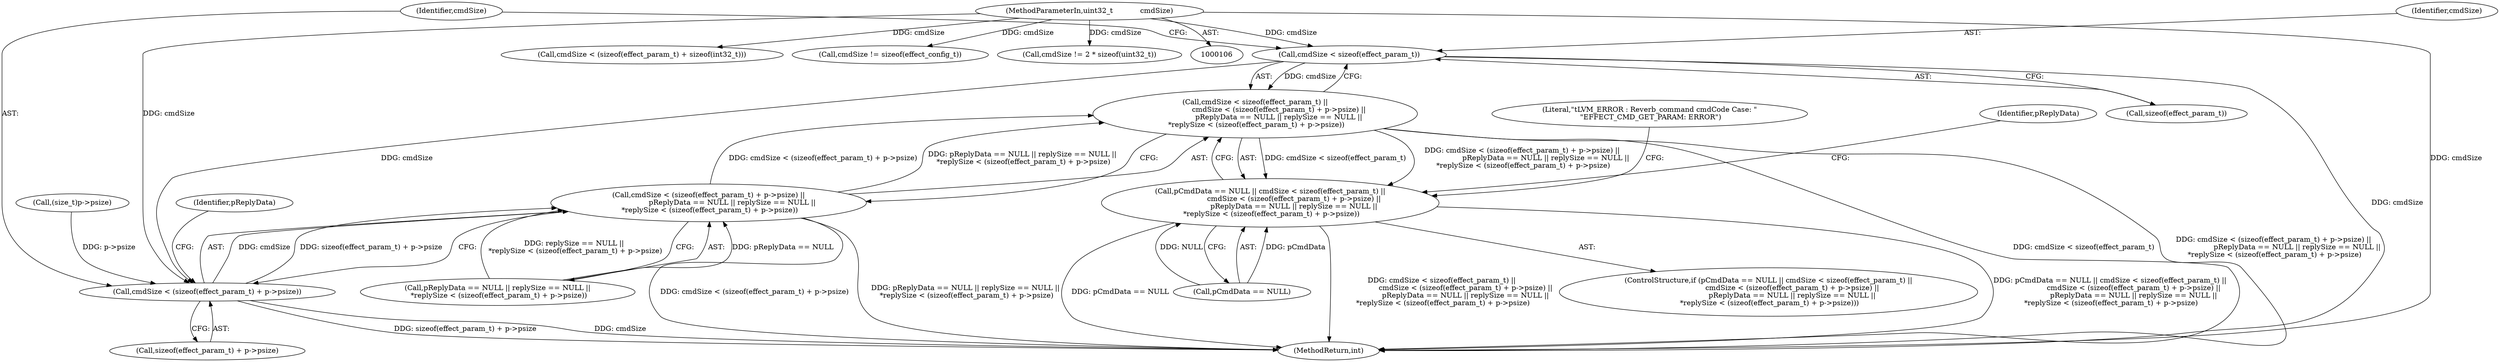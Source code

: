 digraph "0_Android_9e29523b9537983b4c4b205ff868d0b3bca0383b_0@API" {
"1000275" [label="(Call,cmdSize < sizeof(effect_param_t))"];
"1000109" [label="(MethodParameterIn,uint32_t            cmdSize)"];
"1000274" [label="(Call,cmdSize < sizeof(effect_param_t) ||\n                     cmdSize < (sizeof(effect_param_t) + p->psize) ||\n                     pReplyData == NULL || replySize == NULL ||\n *replySize < (sizeof(effect_param_t) + p->psize))"];
"1000270" [label="(Call,pCmdData == NULL || cmdSize < sizeof(effect_param_t) ||\n                     cmdSize < (sizeof(effect_param_t) + p->psize) ||\n                     pReplyData == NULL || replySize == NULL ||\n *replySize < (sizeof(effect_param_t) + p->psize))"];
"1000280" [label="(Call,cmdSize < (sizeof(effect_param_t) + p->psize))"];
"1000279" [label="(Call,cmdSize < (sizeof(effect_param_t) + p->psize) ||\n                     pReplyData == NULL || replySize == NULL ||\n *replySize < (sizeof(effect_param_t) + p->psize))"];
"1000274" [label="(Call,cmdSize < sizeof(effect_param_t) ||\n                     cmdSize < (sizeof(effect_param_t) + p->psize) ||\n                     pReplyData == NULL || replySize == NULL ||\n *replySize < (sizeof(effect_param_t) + p->psize))"];
"1000269" [label="(ControlStructure,if (pCmdData == NULL || cmdSize < sizeof(effect_param_t) ||\n                     cmdSize < (sizeof(effect_param_t) + p->psize) ||\n                     pReplyData == NULL || replySize == NULL ||\n *replySize < (sizeof(effect_param_t) + p->psize)))"];
"1000288" [label="(Call,pReplyData == NULL || replySize == NULL ||\n *replySize < (sizeof(effect_param_t) + p->psize))"];
"1000688" [label="(MethodReturn,int)"];
"1000257" [label="(Call,(size_t)p->psize)"];
"1000279" [label="(Call,cmdSize < (sizeof(effect_param_t) + p->psize) ||\n                     pReplyData == NULL || replySize == NULL ||\n *replySize < (sizeof(effect_param_t) + p->psize))"];
"1000280" [label="(Call,cmdSize < (sizeof(effect_param_t) + p->psize))"];
"1000277" [label="(Call,sizeof(effect_param_t))"];
"1000271" [label="(Call,pCmdData == NULL)"];
"1000109" [label="(MethodParameterIn,uint32_t            cmdSize)"];
"1000275" [label="(Call,cmdSize < sizeof(effect_param_t))"];
"1000281" [label="(Identifier,cmdSize)"];
"1000383" [label="(Call,cmdSize < (sizeof(effect_param_t) + sizeof(int32_t)))"];
"1000290" [label="(Identifier,pReplyData)"];
"1000174" [label="(Call,cmdSize != sizeof(effect_config_t))"];
"1000282" [label="(Call,sizeof(effect_param_t) + p->psize)"];
"1000312" [label="(Identifier,pReplyData)"];
"1000270" [label="(Call,pCmdData == NULL || cmdSize < sizeof(effect_param_t) ||\n                     cmdSize < (sizeof(effect_param_t) + p->psize) ||\n                     pReplyData == NULL || replySize == NULL ||\n *replySize < (sizeof(effect_param_t) + p->psize))"];
"1000307" [label="(Literal,\"\tLVM_ERROR : Reverb_command cmdCode Case: \"\n \"EFFECT_CMD_GET_PARAM: ERROR\")"];
"1000566" [label="(Call,cmdSize != 2 * sizeof(uint32_t))"];
"1000276" [label="(Identifier,cmdSize)"];
"1000275" -> "1000274"  [label="AST: "];
"1000275" -> "1000277"  [label="CFG: "];
"1000276" -> "1000275"  [label="AST: "];
"1000277" -> "1000275"  [label="AST: "];
"1000281" -> "1000275"  [label="CFG: "];
"1000274" -> "1000275"  [label="CFG: "];
"1000275" -> "1000688"  [label="DDG: cmdSize"];
"1000275" -> "1000274"  [label="DDG: cmdSize"];
"1000109" -> "1000275"  [label="DDG: cmdSize"];
"1000275" -> "1000280"  [label="DDG: cmdSize"];
"1000109" -> "1000106"  [label="AST: "];
"1000109" -> "1000688"  [label="DDG: cmdSize"];
"1000109" -> "1000174"  [label="DDG: cmdSize"];
"1000109" -> "1000280"  [label="DDG: cmdSize"];
"1000109" -> "1000383"  [label="DDG: cmdSize"];
"1000109" -> "1000566"  [label="DDG: cmdSize"];
"1000274" -> "1000270"  [label="AST: "];
"1000274" -> "1000279"  [label="CFG: "];
"1000279" -> "1000274"  [label="AST: "];
"1000270" -> "1000274"  [label="CFG: "];
"1000274" -> "1000688"  [label="DDG: cmdSize < sizeof(effect_param_t)"];
"1000274" -> "1000688"  [label="DDG: cmdSize < (sizeof(effect_param_t) + p->psize) ||\n                     pReplyData == NULL || replySize == NULL ||\n *replySize < (sizeof(effect_param_t) + p->psize)"];
"1000274" -> "1000270"  [label="DDG: cmdSize < sizeof(effect_param_t)"];
"1000274" -> "1000270"  [label="DDG: cmdSize < (sizeof(effect_param_t) + p->psize) ||\n                     pReplyData == NULL || replySize == NULL ||\n *replySize < (sizeof(effect_param_t) + p->psize)"];
"1000279" -> "1000274"  [label="DDG: cmdSize < (sizeof(effect_param_t) + p->psize)"];
"1000279" -> "1000274"  [label="DDG: pReplyData == NULL || replySize == NULL ||\n *replySize < (sizeof(effect_param_t) + p->psize)"];
"1000270" -> "1000269"  [label="AST: "];
"1000270" -> "1000271"  [label="CFG: "];
"1000271" -> "1000270"  [label="AST: "];
"1000307" -> "1000270"  [label="CFG: "];
"1000312" -> "1000270"  [label="CFG: "];
"1000270" -> "1000688"  [label="DDG: cmdSize < sizeof(effect_param_t) ||\n                     cmdSize < (sizeof(effect_param_t) + p->psize) ||\n                     pReplyData == NULL || replySize == NULL ||\n *replySize < (sizeof(effect_param_t) + p->psize)"];
"1000270" -> "1000688"  [label="DDG: pCmdData == NULL || cmdSize < sizeof(effect_param_t) ||\n                     cmdSize < (sizeof(effect_param_t) + p->psize) ||\n                     pReplyData == NULL || replySize == NULL ||\n *replySize < (sizeof(effect_param_t) + p->psize)"];
"1000270" -> "1000688"  [label="DDG: pCmdData == NULL"];
"1000271" -> "1000270"  [label="DDG: pCmdData"];
"1000271" -> "1000270"  [label="DDG: NULL"];
"1000280" -> "1000279"  [label="AST: "];
"1000280" -> "1000282"  [label="CFG: "];
"1000281" -> "1000280"  [label="AST: "];
"1000282" -> "1000280"  [label="AST: "];
"1000290" -> "1000280"  [label="CFG: "];
"1000279" -> "1000280"  [label="CFG: "];
"1000280" -> "1000688"  [label="DDG: sizeof(effect_param_t) + p->psize"];
"1000280" -> "1000688"  [label="DDG: cmdSize"];
"1000280" -> "1000279"  [label="DDG: cmdSize"];
"1000280" -> "1000279"  [label="DDG: sizeof(effect_param_t) + p->psize"];
"1000257" -> "1000280"  [label="DDG: p->psize"];
"1000279" -> "1000288"  [label="CFG: "];
"1000288" -> "1000279"  [label="AST: "];
"1000279" -> "1000688"  [label="DDG: cmdSize < (sizeof(effect_param_t) + p->psize)"];
"1000279" -> "1000688"  [label="DDG: pReplyData == NULL || replySize == NULL ||\n *replySize < (sizeof(effect_param_t) + p->psize)"];
"1000288" -> "1000279"  [label="DDG: pReplyData == NULL"];
"1000288" -> "1000279"  [label="DDG: replySize == NULL ||\n *replySize < (sizeof(effect_param_t) + p->psize)"];
}
